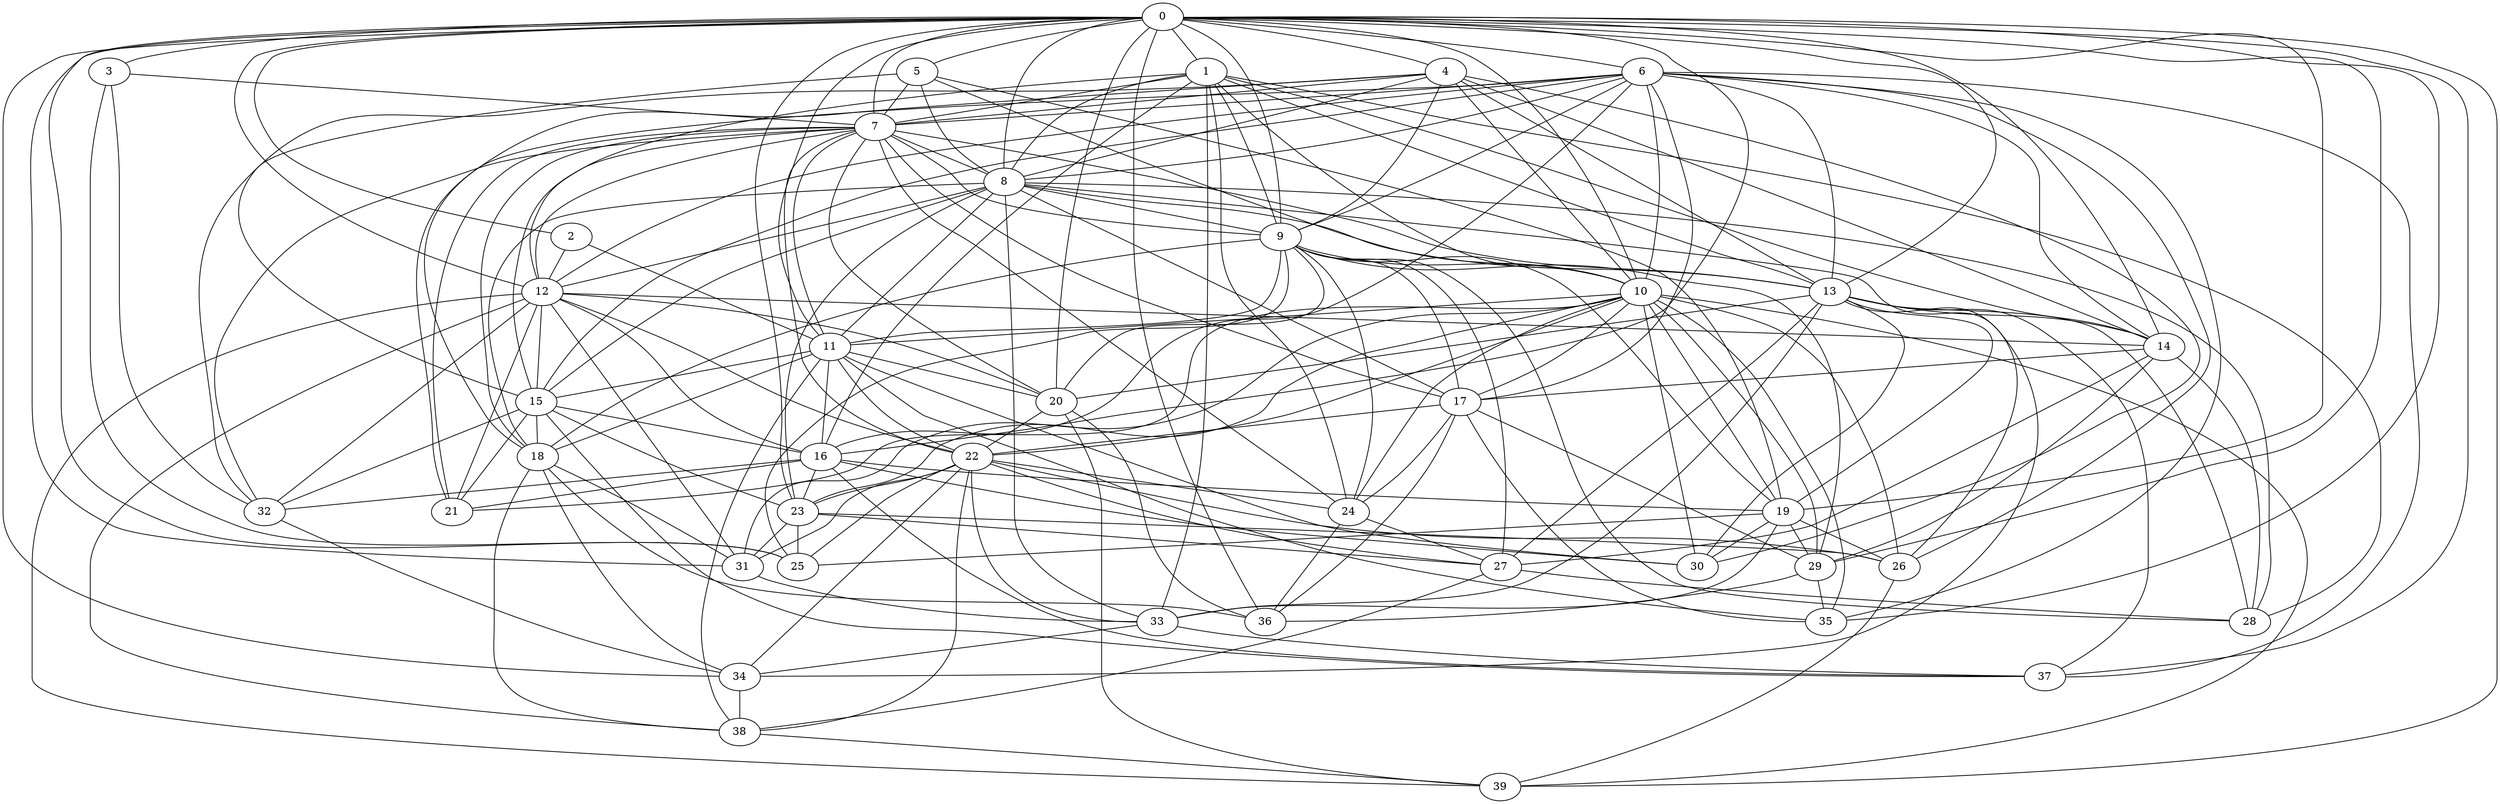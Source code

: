 strict graph "" {
	0	[w=-4];
	1	[w=14];
	0 -- 1	[w=-3];
	2	[w=-3];
	0 -- 2	[w=9];
	3	[w=5];
	0 -- 3	[w=-14];
	4	[w=2];
	0 -- 4	[w=15];
	5	[w=13];
	0 -- 5	[w=6];
	6	[w=-8];
	0 -- 6	[w=16];
	7	[w=11];
	0 -- 7	[w=3];
	8	[w=15];
	0 -- 8	[w=8];
	9	[w=-13];
	0 -- 9	[w=-9];
	10	[w=7];
	0 -- 10	[w=-3];
	11	[w=-7];
	0 -- 11	[w=14];
	12	[w=-5];
	0 -- 12	[w=5];
	13	[w=8];
	0 -- 13	[w=15];
	14	[w=-16];
	0 -- 14	[w=13];
	16	[w=14];
	0 -- 16	[w=2];
	19	[w=7];
	0 -- 19	[w=5];
	20	[w=4];
	0 -- 20	[w=6];
	23	[w=3];
	0 -- 23	[w=16];
	25	[w=-7];
	0 -- 25	[w=-2];
	29	[w=-14];
	0 -- 29	[w=-13];
	31	[w=-12];
	0 -- 31	[w=-15];
	34	[w=10];
	0 -- 34	[w=-16];
	35	[w=16];
	0 -- 35	[w=-16];
	36	[w=-5];
	0 -- 36	[w=4];
	37	[w=5];
	0 -- 37	[w=7];
	39	[w=16];
	0 -- 39	[w=10];
	1 -- 7	[w=-16];
	1 -- 8	[w=-14];
	1 -- 9	[w=-5];
	1 -- 10	[w=-15];
	1 -- 12	[w=8];
	1 -- 13	[w=-14];
	1 -- 14	[w=-8];
	1 -- 16	[w=-12];
	24	[w=8];
	1 -- 24	[w=-13];
	28	[w=-7];
	1 -- 28	[w=4];
	33	[w=6];
	1 -- 33	[w=13];
	2 -- 11	[w=2];
	2 -- 12	[w=-7];
	3 -- 7	[w=-13];
	3 -- 25	[w=8];
	32	[w=-7];
	3 -- 32	[w=-10];
	4 -- 7	[w=-15];
	4 -- 8	[w=10];
	4 -- 9	[w=11];
	4 -- 10	[w=13];
	4 -- 13	[w=-7];
	4 -- 14	[w=-5];
	18	[w=4];
	4 -- 18	[w=6];
	30	[w=-14];
	4 -- 30	[w=-6];
	4 -- 32	[w=-13];
	5 -- 7	[w=-2];
	5 -- 8	[w=-8];
	5 -- 10	[w=10];
	15	[w=12];
	5 -- 15	[w=9];
	5 -- 19	[w=15];
	6 -- 7	[w=-12];
	6 -- 8	[w=2];
	6 -- 9	[w=2];
	6 -- 10	[w=-6];
	6 -- 12	[w=-9];
	6 -- 13	[w=12];
	6 -- 14	[w=-11];
	6 -- 15	[w=-13];
	6 -- 16	[w=2];
	17	[w=-10];
	6 -- 17	[w=-14];
	21	[w=-15];
	6 -- 21	[w=-11];
	26	[w=-15];
	6 -- 26	[w=9];
	6 -- 35	[w=15];
	6 -- 37	[w=5];
	7 -- 8	[w=-3];
	7 -- 9	[w=-9];
	7 -- 11	[w=-12];
	7 -- 12	[w=3];
	7 -- 13	[w=-9];
	7 -- 15	[w=-6];
	7 -- 17	[w=9];
	7 -- 18	[w=-3];
	7 -- 20	[w=-8];
	7 -- 21	[w=4];
	22	[w=-2];
	7 -- 22	[w=-16];
	7 -- 24	[w=-11];
	7 -- 32	[w=-14];
	8 -- 9	[w=-2];
	8 -- 11	[w=-13];
	8 -- 12	[w=15];
	8 -- 13	[w=12];
	8 -- 15	[w=13];
	8 -- 17	[w=13];
	8 -- 18	[w=8];
	8 -- 23	[w=3];
	8 -- 26	[w=2];
	8 -- 28	[w=-15];
	8 -- 33	[w=-13];
	9 -- 10	[w=6];
	9 -- 11	[w=9];
	9 -- 17	[w=-2];
	9 -- 18	[w=15];
	9 -- 19	[w=-11];
	9 -- 20	[w=-6];
	9 -- 24	[w=11];
	9 -- 25	[w=4];
	27	[w=-4];
	9 -- 27	[w=14];
	9 -- 28	[w=15];
	9 -- 29	[w=6];
	10 -- 11	[w=12];
	10 -- 17	[w=-15];
	10 -- 19	[w=16];
	10 -- 21	[w=-16];
	10 -- 22	[w=4];
	10 -- 23	[w=-15];
	10 -- 24	[w=12];
	10 -- 26	[w=11];
	10 -- 29	[w=14];
	10 -- 30	[w=16];
	10 -- 31	[w=3];
	10 -- 35	[w=-6];
	10 -- 39	[w=10];
	11 -- 15	[w=9];
	11 -- 16	[w=7];
	11 -- 18	[w=-8];
	11 -- 20	[w=3];
	11 -- 22	[w=-6];
	11 -- 30	[w=-5];
	11 -- 35	[w=7];
	38	[w=6];
	11 -- 38	[w=-2];
	12 -- 14	[w=-10];
	12 -- 15	[w=-6];
	12 -- 16	[w=-10];
	12 -- 20	[w=-14];
	12 -- 21	[w=-15];
	12 -- 22	[w=-6];
	12 -- 31	[w=2];
	12 -- 32	[w=-7];
	12 -- 38	[w=8];
	12 -- 39	[w=15];
	13 -- 14	[w=-16];
	13 -- 19	[w=-14];
	13 -- 20	[w=-4];
	13 -- 27	[w=11];
	13 -- 28	[w=-4];
	13 -- 30	[w=4];
	13 -- 33	[w=6];
	13 -- 34	[w=-13];
	13 -- 37	[w=-2];
	14 -- 17	[w=-11];
	14 -- 27	[w=10];
	14 -- 28	[w=-9];
	14 -- 29	[w=-7];
	15 -- 16	[w=-7];
	15 -- 18	[w=13];
	15 -- 21	[w=-6];
	15 -- 23	[w=3];
	15 -- 32	[w=7];
	15 -- 37	[w=6];
	16 -- 19	[w=8];
	16 -- 21	[w=4];
	16 -- 23	[w=-5];
	16 -- 30	[w=-8];
	16 -- 32	[w=-5];
	16 -- 37	[w=-3];
	17 -- 22	[w=-5];
	17 -- 24	[w=12];
	17 -- 29	[w=-16];
	17 -- 35	[w=-10];
	17 -- 36	[w=6];
	18 -- 31	[w=5];
	18 -- 34	[w=2];
	18 -- 36	[w=5];
	18 -- 38	[w=2];
	19 -- 25	[w=10];
	19 -- 26	[w=5];
	19 -- 29	[w=5];
	19 -- 30	[w=3];
	19 -- 33	[w=-4];
	20 -- 22	[w=-10];
	20 -- 36	[w=-10];
	20 -- 39	[w=-9];
	22 -- 23	[w=-13];
	22 -- 24	[w=-2];
	22 -- 25	[w=-13];
	22 -- 26	[w=9];
	22 -- 27	[w=-14];
	22 -- 31	[w=13];
	22 -- 33	[w=6];
	22 -- 34	[w=7];
	22 -- 38	[w=-11];
	23 -- 25	[w=4];
	23 -- 26	[w=9];
	23 -- 27	[w=-6];
	23 -- 31	[w=11];
	24 -- 27	[w=10];
	24 -- 36	[w=4];
	26 -- 39	[w=14];
	27 -- 28	[w=2];
	27 -- 38	[w=7];
	29 -- 35	[w=-16];
	29 -- 36	[w=-6];
	31 -- 33	[w=-9];
	32 -- 34	[w=-3];
	33 -- 34	[w=6];
	33 -- 37	[w=5];
	34 -- 38	[w=15];
	38 -- 39	[w=-8];
}
